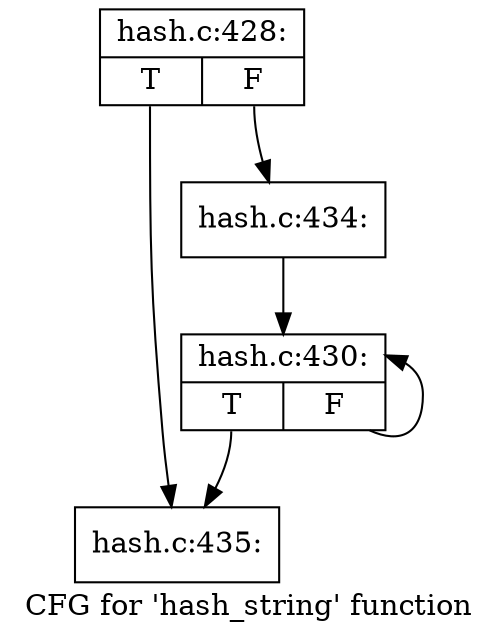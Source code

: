 digraph "CFG for 'hash_string' function" {
	label="CFG for 'hash_string' function";

	Node0xdf44430 [shape=record,label="{hash.c:428:|{<s0>T|<s1>F}}"];
	Node0xdf44430:s0 -> Node0xdf46c00;
	Node0xdf44430:s1 -> Node0xdf26720;
	Node0xdf26720 [shape=record,label="{hash.c:434:}"];
	Node0xdf26720 -> Node0xdf46ee0;
	Node0xdf46ee0 [shape=record,label="{hash.c:430:|{<s0>T|<s1>F}}"];
	Node0xdf46ee0:s0 -> Node0xdf46c00;
	Node0xdf46ee0:s1 -> Node0xdf46ee0;
	Node0xdf46c00 [shape=record,label="{hash.c:435:}"];
}
